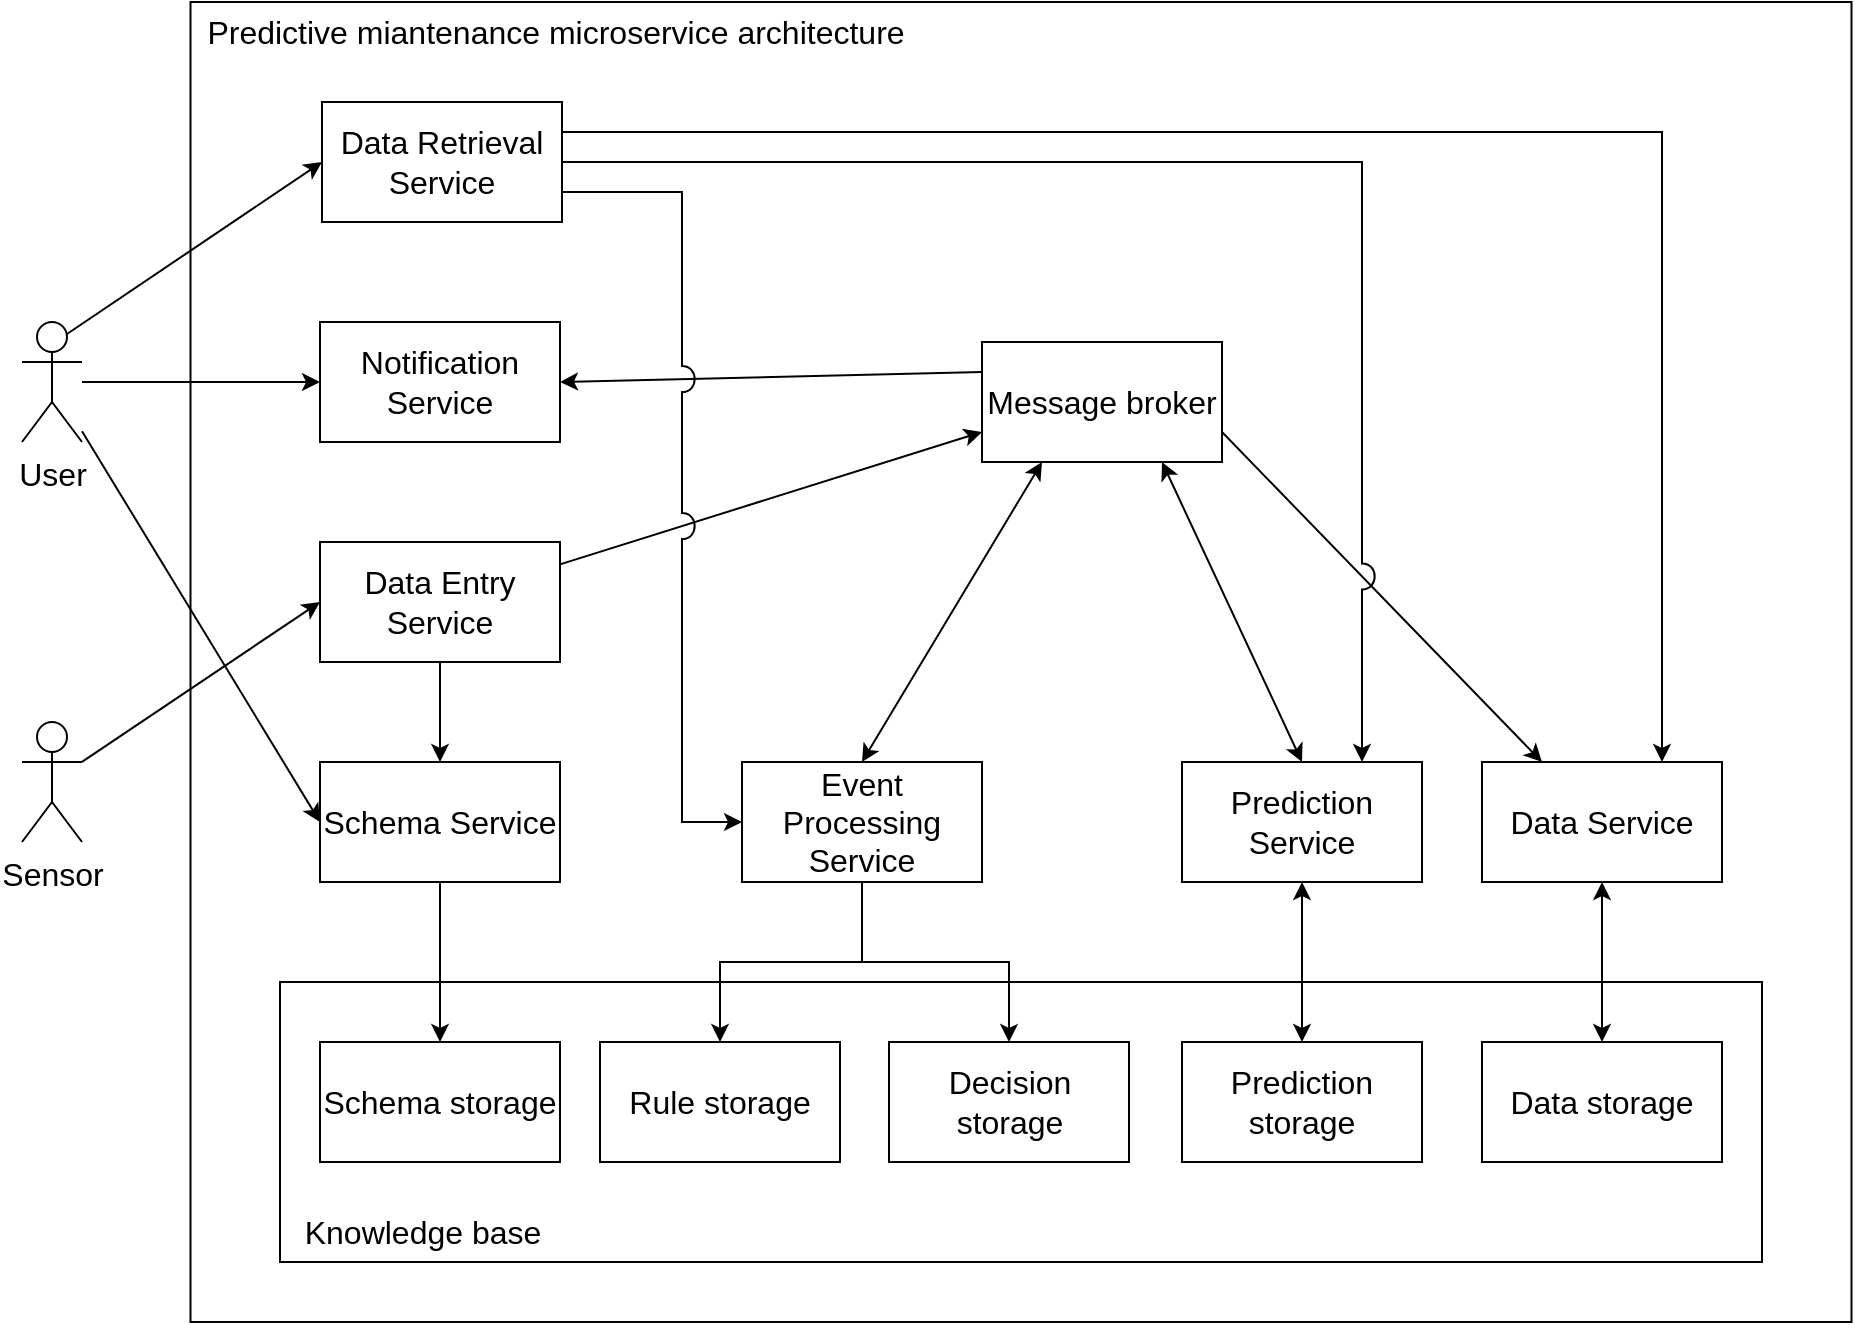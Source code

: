 <mxfile version="19.0.3" type="device"><diagram id="vZqogbSsEJYFfFMFLslF" name="Page-1"><mxGraphModel dx="2249" dy="1916" grid="1" gridSize="10" guides="1" tooltips="1" connect="1" arrows="1" fold="1" page="1" pageScale="1" pageWidth="827" pageHeight="1169" math="0" shadow="0"><root><mxCell id="0"/><mxCell id="1" parent="0"/><mxCell id="3zmW7HmMTtYfheQDDQkm-57" value="" style="rounded=0;whiteSpace=wrap;html=1;" parent="1" vertex="1"><mxGeometry x="4.25" y="-140" width="830.5" height="660" as="geometry"/></mxCell><mxCell id="3zmW7HmMTtYfheQDDQkm-2" value="" style="rounded=0;whiteSpace=wrap;html=1;" parent="1" vertex="1"><mxGeometry x="49" y="350" width="741" height="140" as="geometry"/></mxCell><mxCell id="3zmW7HmMTtYfheQDDQkm-3" value="Knowledge base" style="text;html=1;strokeColor=none;fillColor=none;align=center;verticalAlign=middle;whiteSpace=wrap;rounded=0;fontSize=16;" parent="1" vertex="1"><mxGeometry x="60" y="460" width="121" height="30" as="geometry"/></mxCell><mxCell id="3zmW7HmMTtYfheQDDQkm-4" value="Data storage" style="rounded=0;whiteSpace=wrap;html=1;fontSize=16;" parent="1" vertex="1"><mxGeometry x="650" y="380" width="120" height="60" as="geometry"/></mxCell><mxCell id="3zmW7HmMTtYfheQDDQkm-5" value="Rule storage" style="rounded=0;whiteSpace=wrap;html=1;fontSize=16;" parent="1" vertex="1"><mxGeometry x="209" y="380" width="120" height="60" as="geometry"/></mxCell><mxCell id="3zmW7HmMTtYfheQDDQkm-6" value="Schema storage" style="rounded=0;whiteSpace=wrap;html=1;fontSize=16;" parent="1" vertex="1"><mxGeometry x="69" y="380" width="120" height="60" as="geometry"/></mxCell><mxCell id="3zmW7HmMTtYfheQDDQkm-7" value="Prediction storage" style="rounded=0;whiteSpace=wrap;html=1;fontSize=16;" parent="1" vertex="1"><mxGeometry x="500" y="380" width="120" height="60" as="geometry"/></mxCell><mxCell id="3zmW7HmMTtYfheQDDQkm-8" value="Decision storage" style="rounded=0;whiteSpace=wrap;html=1;fontSize=16;" parent="1" vertex="1"><mxGeometry x="353.5" y="380" width="120" height="60" as="geometry"/></mxCell><mxCell id="3zmW7HmMTtYfheQDDQkm-36" style="edgeStyle=orthogonalEdgeStyle;rounded=0;orthogonalLoop=1;jettySize=auto;html=1;entryX=0.5;entryY=0;entryDx=0;entryDy=0;startArrow=classic;startFill=1;" parent="1" source="3zmW7HmMTtYfheQDDQkm-9" target="3zmW7HmMTtYfheQDDQkm-4" edge="1"><mxGeometry relative="1" as="geometry"/></mxCell><mxCell id="3zmW7HmMTtYfheQDDQkm-9" value="Data Service" style="rounded=0;whiteSpace=wrap;html=1;fontSize=16;" parent="1" vertex="1"><mxGeometry x="650" y="240" width="120" height="60" as="geometry"/></mxCell><mxCell id="3zmW7HmMTtYfheQDDQkm-33" style="edgeStyle=orthogonalEdgeStyle;rounded=0;orthogonalLoop=1;jettySize=auto;html=1;entryX=0.5;entryY=0;entryDx=0;entryDy=0;" parent="1" source="3zmW7HmMTtYfheQDDQkm-10" target="3zmW7HmMTtYfheQDDQkm-5" edge="1"><mxGeometry relative="1" as="geometry"/></mxCell><mxCell id="3zmW7HmMTtYfheQDDQkm-34" style="edgeStyle=orthogonalEdgeStyle;rounded=0;orthogonalLoop=1;jettySize=auto;html=1;entryX=0.5;entryY=0;entryDx=0;entryDy=0;startArrow=none;startFill=0;" parent="1" source="3zmW7HmMTtYfheQDDQkm-10" target="3zmW7HmMTtYfheQDDQkm-8" edge="1"><mxGeometry relative="1" as="geometry"/></mxCell><mxCell id="3zmW7HmMTtYfheQDDQkm-10" value="Event Processing Service" style="rounded=0;whiteSpace=wrap;html=1;fontSize=16;" parent="1" vertex="1"><mxGeometry x="280" y="240" width="120" height="60" as="geometry"/></mxCell><mxCell id="3zmW7HmMTtYfheQDDQkm-32" style="edgeStyle=orthogonalEdgeStyle;rounded=0;orthogonalLoop=1;jettySize=auto;html=1;entryX=0.5;entryY=0;entryDx=0;entryDy=0;" parent="1" source="3zmW7HmMTtYfheQDDQkm-11" target="3zmW7HmMTtYfheQDDQkm-6" edge="1"><mxGeometry relative="1" as="geometry"/></mxCell><mxCell id="3zmW7HmMTtYfheQDDQkm-11" value="Schema Service" style="rounded=0;whiteSpace=wrap;html=1;fontSize=16;" parent="1" vertex="1"><mxGeometry x="69" y="240" width="120" height="60" as="geometry"/></mxCell><mxCell id="3zmW7HmMTtYfheQDDQkm-35" style="edgeStyle=orthogonalEdgeStyle;rounded=0;orthogonalLoop=1;jettySize=auto;html=1;entryX=0.5;entryY=0;entryDx=0;entryDy=0;startArrow=classic;startFill=1;" parent="1" source="3zmW7HmMTtYfheQDDQkm-12" target="3zmW7HmMTtYfheQDDQkm-7" edge="1"><mxGeometry relative="1" as="geometry"/></mxCell><mxCell id="3zmW7HmMTtYfheQDDQkm-12" value="Prediction Service" style="rounded=0;whiteSpace=wrap;html=1;fontSize=16;" parent="1" vertex="1"><mxGeometry x="500" y="240" width="120" height="60" as="geometry"/></mxCell><mxCell id="3zmW7HmMTtYfheQDDQkm-38" style="rounded=0;orthogonalLoop=1;jettySize=auto;html=1;entryX=0.25;entryY=0;entryDx=0;entryDy=0;exitX=1;exitY=0.75;exitDx=0;exitDy=0;" parent="1" source="3zmW7HmMTtYfheQDDQkm-13" target="3zmW7HmMTtYfheQDDQkm-9" edge="1"><mxGeometry relative="1" as="geometry"/></mxCell><mxCell id="3zmW7HmMTtYfheQDDQkm-41" style="rounded=0;orthogonalLoop=1;jettySize=auto;html=1;exitX=0;exitY=0.25;exitDx=0;exitDy=0;entryX=1;entryY=0.5;entryDx=0;entryDy=0;" parent="1" source="3zmW7HmMTtYfheQDDQkm-13" target="3zmW7HmMTtYfheQDDQkm-15" edge="1"><mxGeometry relative="1" as="geometry"/></mxCell><mxCell id="3zmW7HmMTtYfheQDDQkm-42" style="rounded=0;orthogonalLoop=1;jettySize=auto;html=1;exitX=0.25;exitY=1;exitDx=0;exitDy=0;entryX=0.5;entryY=0;entryDx=0;entryDy=0;startArrow=classic;startFill=1;" parent="1" source="3zmW7HmMTtYfheQDDQkm-13" target="3zmW7HmMTtYfheQDDQkm-10" edge="1"><mxGeometry relative="1" as="geometry"/></mxCell><mxCell id="3zmW7HmMTtYfheQDDQkm-43" style="rounded=0;orthogonalLoop=1;jettySize=auto;html=1;exitX=0.75;exitY=1;exitDx=0;exitDy=0;entryX=0.5;entryY=0;entryDx=0;entryDy=0;startArrow=classic;startFill=1;" parent="1" source="3zmW7HmMTtYfheQDDQkm-13" target="3zmW7HmMTtYfheQDDQkm-12" edge="1"><mxGeometry relative="1" as="geometry"/></mxCell><mxCell id="3zmW7HmMTtYfheQDDQkm-13" value="Message broker" style="rounded=0;whiteSpace=wrap;html=1;fontSize=16;" parent="1" vertex="1"><mxGeometry x="400" y="30" width="120" height="60" as="geometry"/></mxCell><mxCell id="3zmW7HmMTtYfheQDDQkm-31" style="edgeStyle=orthogonalEdgeStyle;rounded=0;orthogonalLoop=1;jettySize=auto;html=1;entryX=0.5;entryY=0;entryDx=0;entryDy=0;" parent="1" source="3zmW7HmMTtYfheQDDQkm-14" target="3zmW7HmMTtYfheQDDQkm-11" edge="1"><mxGeometry relative="1" as="geometry"/></mxCell><mxCell id="3zmW7HmMTtYfheQDDQkm-37" style="rounded=0;orthogonalLoop=1;jettySize=auto;html=1;entryX=0;entryY=0.75;entryDx=0;entryDy=0;" parent="1" source="3zmW7HmMTtYfheQDDQkm-14" target="3zmW7HmMTtYfheQDDQkm-13" edge="1"><mxGeometry relative="1" as="geometry"/></mxCell><mxCell id="3zmW7HmMTtYfheQDDQkm-14" value="Data Entry Service" style="rounded=0;whiteSpace=wrap;html=1;fontSize=16;" parent="1" vertex="1"><mxGeometry x="69" y="130" width="120" height="60" as="geometry"/></mxCell><mxCell id="3zmW7HmMTtYfheQDDQkm-15" value="Notification Service" style="rounded=0;whiteSpace=wrap;html=1;fontSize=16;" parent="1" vertex="1"><mxGeometry x="69" y="20" width="120" height="60" as="geometry"/></mxCell><mxCell id="3zmW7HmMTtYfheQDDQkm-46" style="rounded=0;orthogonalLoop=1;jettySize=auto;html=1;exitX=0.75;exitY=0.1;exitDx=0;exitDy=0;exitPerimeter=0;entryX=0;entryY=0.5;entryDx=0;entryDy=0;startArrow=none;startFill=0;" parent="1" source="3zmW7HmMTtYfheQDDQkm-16" target="3zmW7HmMTtYfheQDDQkm-44" edge="1"><mxGeometry relative="1" as="geometry"/></mxCell><mxCell id="3zmW7HmMTtYfheQDDQkm-48" style="edgeStyle=none;rounded=0;orthogonalLoop=1;jettySize=auto;html=1;entryX=0;entryY=0.5;entryDx=0;entryDy=0;startArrow=none;startFill=0;" parent="1" source="3zmW7HmMTtYfheQDDQkm-16" target="3zmW7HmMTtYfheQDDQkm-11" edge="1"><mxGeometry relative="1" as="geometry"/></mxCell><mxCell id="3zmW7HmMTtYfheQDDQkm-53" style="edgeStyle=none;rounded=0;orthogonalLoop=1;jettySize=auto;html=1;entryX=0;entryY=0.5;entryDx=0;entryDy=0;startArrow=none;startFill=0;" parent="1" source="3zmW7HmMTtYfheQDDQkm-16" target="3zmW7HmMTtYfheQDDQkm-15" edge="1"><mxGeometry relative="1" as="geometry"/></mxCell><mxCell id="3zmW7HmMTtYfheQDDQkm-16" value="User" style="shape=umlActor;verticalLabelPosition=bottom;verticalAlign=top;html=1;outlineConnect=0;fontSize=16;" parent="1" vertex="1"><mxGeometry x="-80" y="20" width="30" height="60" as="geometry"/></mxCell><mxCell id="3zmW7HmMTtYfheQDDQkm-50" style="edgeStyle=none;rounded=0;orthogonalLoop=1;jettySize=auto;html=1;entryX=0;entryY=0.5;entryDx=0;entryDy=0;startArrow=none;startFill=0;" parent="1" source="3zmW7HmMTtYfheQDDQkm-19" target="3zmW7HmMTtYfheQDDQkm-14" edge="1"><mxGeometry relative="1" as="geometry"/></mxCell><mxCell id="3zmW7HmMTtYfheQDDQkm-19" value="Sensor" style="shape=umlActor;verticalLabelPosition=bottom;verticalAlign=top;html=1;outlineConnect=0;fontSize=16;" parent="1" vertex="1"><mxGeometry x="-80" y="220" width="30" height="60" as="geometry"/></mxCell><mxCell id="3zmW7HmMTtYfheQDDQkm-45" style="edgeStyle=orthogonalEdgeStyle;rounded=0;orthogonalLoop=1;jettySize=auto;html=1;entryX=0.75;entryY=0;entryDx=0;entryDy=0;startArrow=none;startFill=0;endArrow=classic;endFill=1;exitX=1;exitY=0.25;exitDx=0;exitDy=0;" parent="1" source="3zmW7HmMTtYfheQDDQkm-44" target="3zmW7HmMTtYfheQDDQkm-9" edge="1"><mxGeometry relative="1" as="geometry"><Array as="points"><mxPoint x="740" y="-75"/></Array></mxGeometry></mxCell><mxCell id="3zmW7HmMTtYfheQDDQkm-61" style="edgeStyle=orthogonalEdgeStyle;rounded=0;sketch=0;jumpStyle=arc;jumpSize=13;orthogonalLoop=1;jettySize=auto;html=1;exitX=1;exitY=0.5;exitDx=0;exitDy=0;entryX=0.75;entryY=0;entryDx=0;entryDy=0;shadow=0;startArrow=none;startFill=0;endArrow=classic;endFill=1;" parent="1" source="3zmW7HmMTtYfheQDDQkm-44" target="3zmW7HmMTtYfheQDDQkm-12" edge="1"><mxGeometry relative="1" as="geometry"/></mxCell><mxCell id="3zmW7HmMTtYfheQDDQkm-44" value="Data Retrieval Service" style="rounded=0;whiteSpace=wrap;html=1;fontSize=16;" parent="1" vertex="1"><mxGeometry x="70" y="-90" width="120" height="60" as="geometry"/></mxCell><mxCell id="3zmW7HmMTtYfheQDDQkm-55" style="edgeStyle=orthogonalEdgeStyle;rounded=0;orthogonalLoop=1;jettySize=auto;html=1;exitX=1;exitY=0.75;exitDx=0;exitDy=0;entryX=0;entryY=0.5;entryDx=0;entryDy=0;startArrow=none;startFill=0;endArrow=classic;endFill=1;shadow=0;sketch=0;jumpStyle=arc;jumpSize=13;" parent="1" source="3zmW7HmMTtYfheQDDQkm-44" target="3zmW7HmMTtYfheQDDQkm-10" edge="1"><mxGeometry relative="1" as="geometry"><Array as="points"><mxPoint x="250" y="-45"/><mxPoint x="250" y="270"/></Array></mxGeometry></mxCell><mxCell id="3zmW7HmMTtYfheQDDQkm-58" value="Predictive miantenance microservice architecture" style="text;html=1;strokeColor=none;fillColor=none;align=center;verticalAlign=middle;whiteSpace=wrap;rounded=0;fontSize=16;" parent="1" vertex="1"><mxGeometry x="4.25" y="-140" width="365.75" height="30" as="geometry"/></mxCell></root></mxGraphModel></diagram></mxfile>